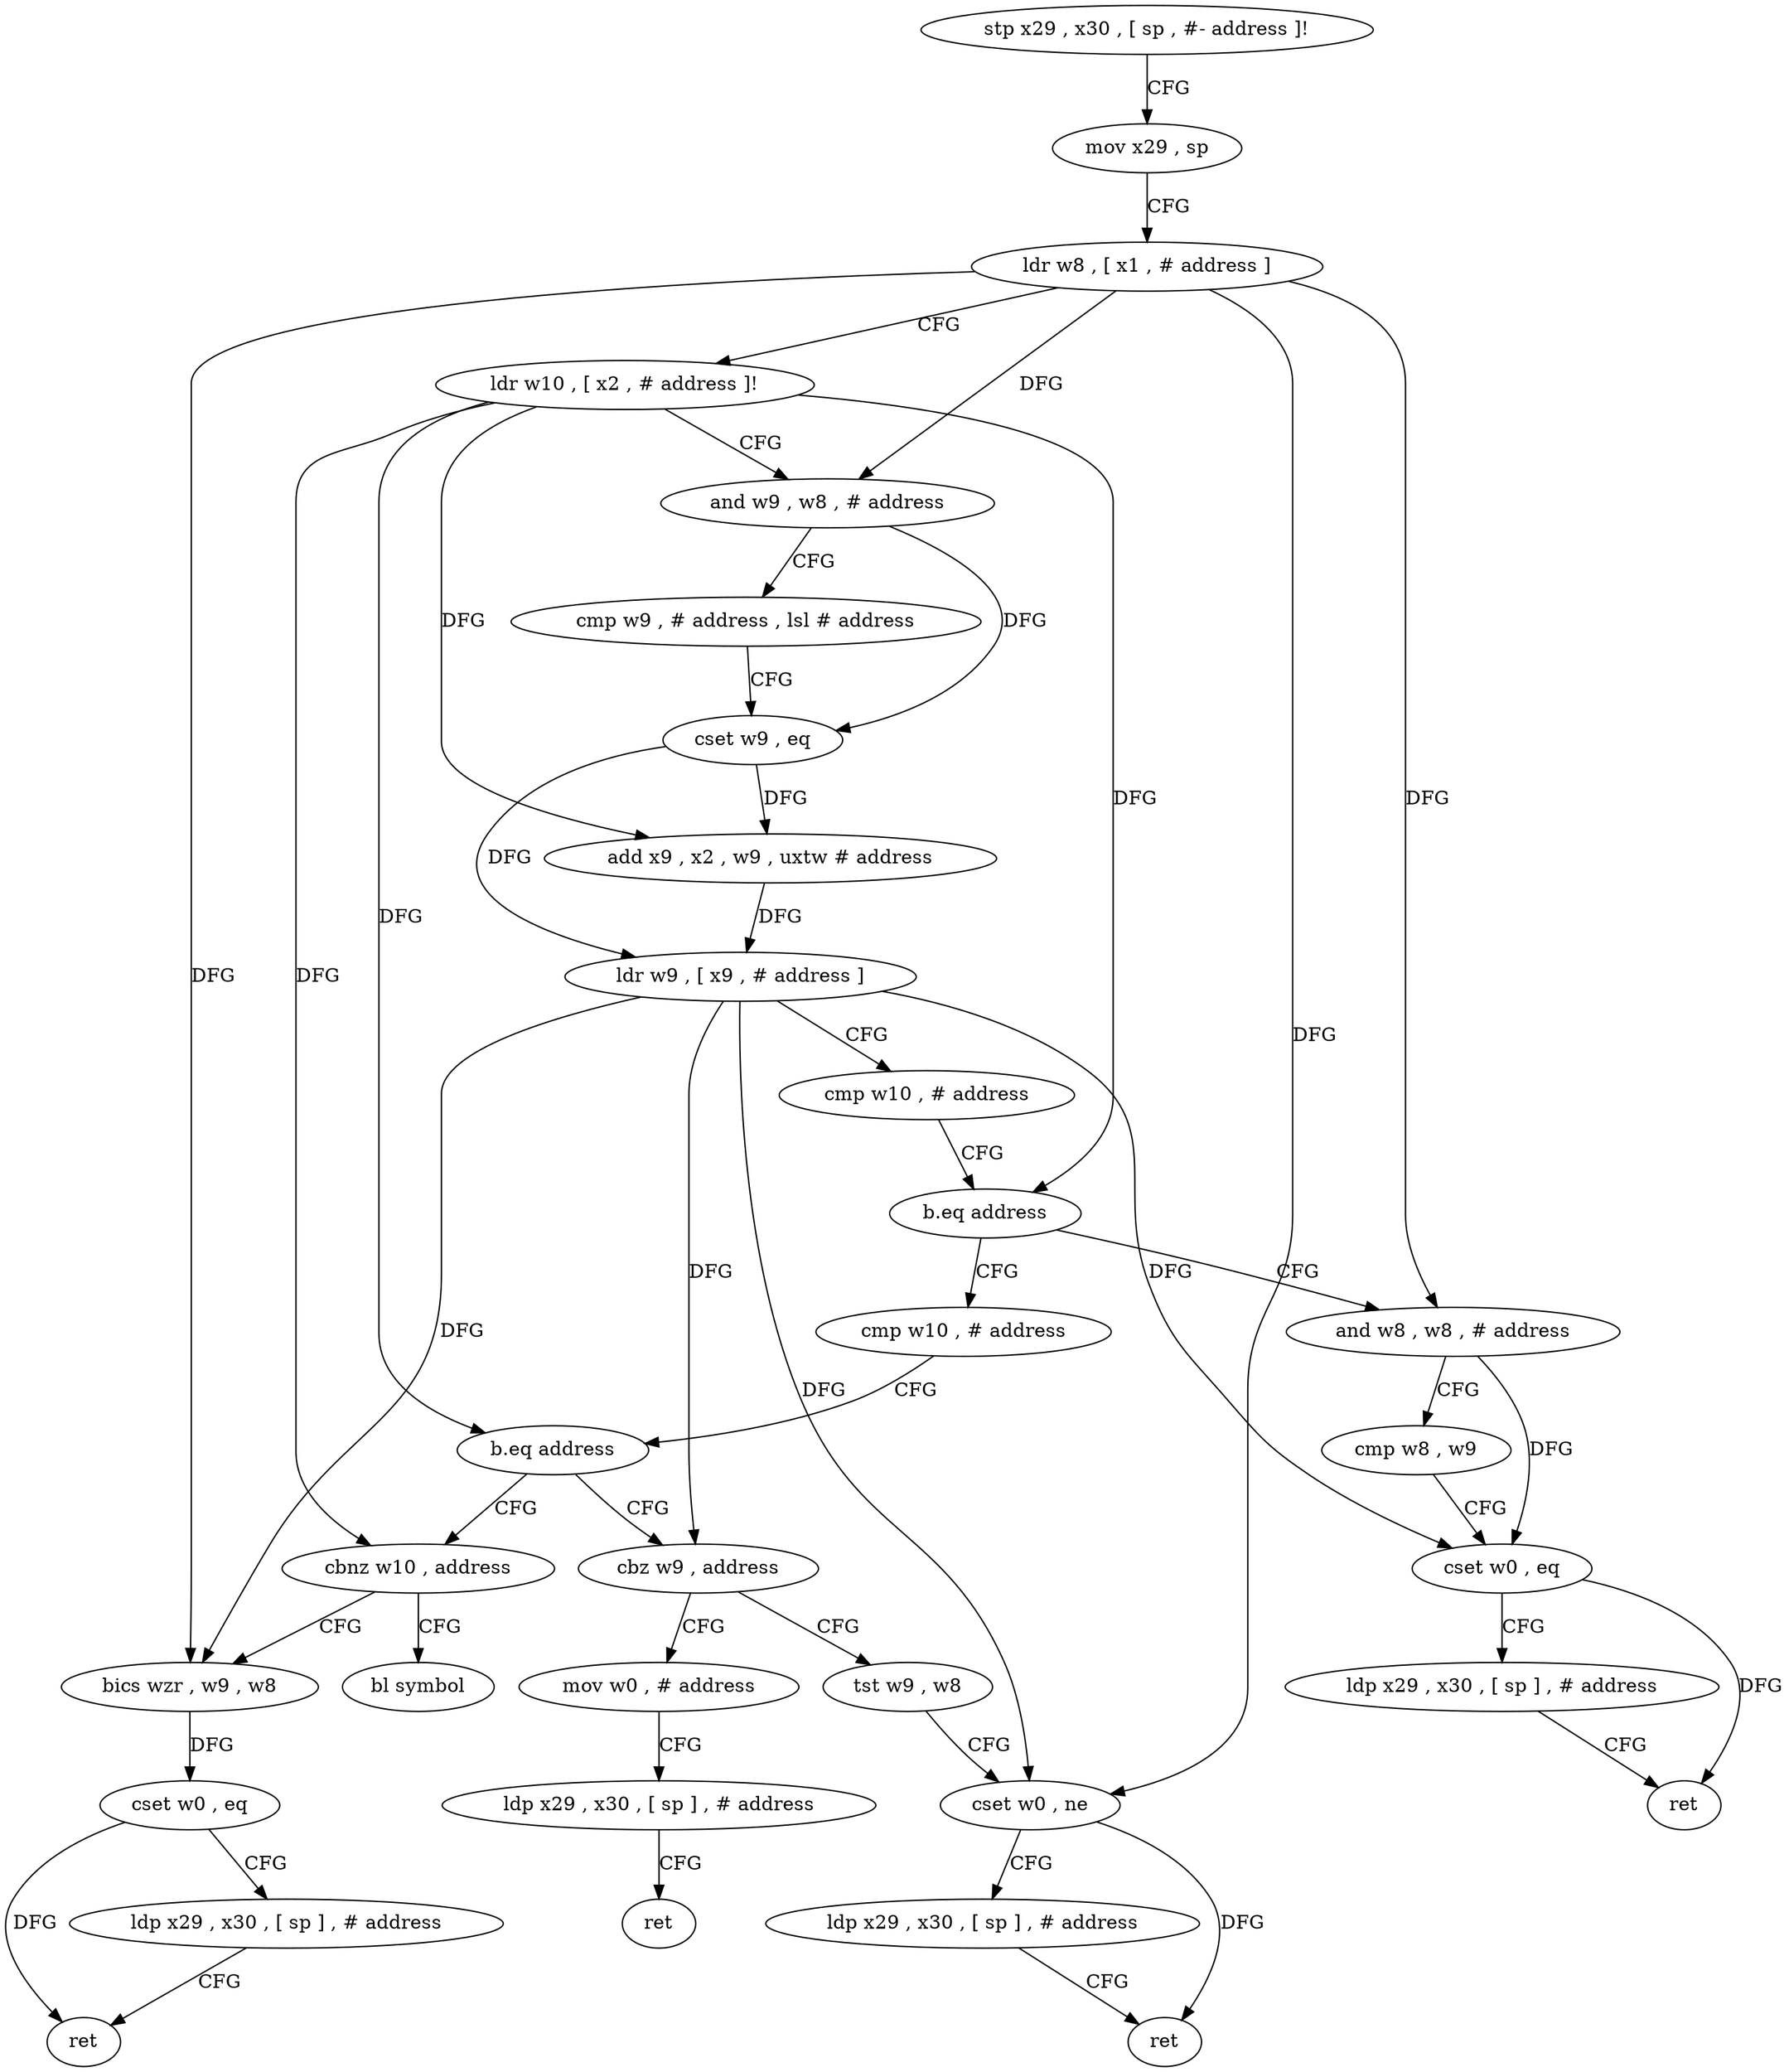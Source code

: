 digraph "func" {
"4215224" [label = "stp x29 , x30 , [ sp , #- address ]!" ]
"4215228" [label = "mov x29 , sp" ]
"4215232" [label = "ldr w8 , [ x1 , # address ]" ]
"4215236" [label = "ldr w10 , [ x2 , # address ]!" ]
"4215240" [label = "and w9 , w8 , # address" ]
"4215244" [label = "cmp w9 , # address , lsl # address" ]
"4215248" [label = "cset w9 , eq" ]
"4215252" [label = "add x9 , x2 , w9 , uxtw # address" ]
"4215256" [label = "ldr w9 , [ x9 , # address ]" ]
"4215260" [label = "cmp w10 , # address" ]
"4215264" [label = "b.eq address" ]
"4215316" [label = "and w8 , w8 , # address" ]
"4215268" [label = "cmp w10 , # address" ]
"4215320" [label = "cmp w8 , w9" ]
"4215324" [label = "cset w0 , eq" ]
"4215328" [label = "ldp x29 , x30 , [ sp ] , # address" ]
"4215332" [label = "ret" ]
"4215272" [label = "b.eq address" ]
"4215296" [label = "cbz w9 , address" ]
"4215276" [label = "cbnz w10 , address" ]
"4215336" [label = "mov w0 , # address" ]
"4215300" [label = "tst w9 , w8" ]
"4215348" [label = "bl symbol" ]
"4215280" [label = "bics wzr , w9 , w8" ]
"4215340" [label = "ldp x29 , x30 , [ sp ] , # address" ]
"4215344" [label = "ret" ]
"4215304" [label = "cset w0 , ne" ]
"4215308" [label = "ldp x29 , x30 , [ sp ] , # address" ]
"4215312" [label = "ret" ]
"4215284" [label = "cset w0 , eq" ]
"4215288" [label = "ldp x29 , x30 , [ sp ] , # address" ]
"4215292" [label = "ret" ]
"4215224" -> "4215228" [ label = "CFG" ]
"4215228" -> "4215232" [ label = "CFG" ]
"4215232" -> "4215236" [ label = "CFG" ]
"4215232" -> "4215240" [ label = "DFG" ]
"4215232" -> "4215316" [ label = "DFG" ]
"4215232" -> "4215304" [ label = "DFG" ]
"4215232" -> "4215280" [ label = "DFG" ]
"4215236" -> "4215240" [ label = "CFG" ]
"4215236" -> "4215252" [ label = "DFG" ]
"4215236" -> "4215264" [ label = "DFG" ]
"4215236" -> "4215272" [ label = "DFG" ]
"4215236" -> "4215276" [ label = "DFG" ]
"4215240" -> "4215244" [ label = "CFG" ]
"4215240" -> "4215248" [ label = "DFG" ]
"4215244" -> "4215248" [ label = "CFG" ]
"4215248" -> "4215252" [ label = "DFG" ]
"4215248" -> "4215256" [ label = "DFG" ]
"4215252" -> "4215256" [ label = "DFG" ]
"4215256" -> "4215260" [ label = "CFG" ]
"4215256" -> "4215324" [ label = "DFG" ]
"4215256" -> "4215296" [ label = "DFG" ]
"4215256" -> "4215304" [ label = "DFG" ]
"4215256" -> "4215280" [ label = "DFG" ]
"4215260" -> "4215264" [ label = "CFG" ]
"4215264" -> "4215316" [ label = "CFG" ]
"4215264" -> "4215268" [ label = "CFG" ]
"4215316" -> "4215320" [ label = "CFG" ]
"4215316" -> "4215324" [ label = "DFG" ]
"4215268" -> "4215272" [ label = "CFG" ]
"4215320" -> "4215324" [ label = "CFG" ]
"4215324" -> "4215328" [ label = "CFG" ]
"4215324" -> "4215332" [ label = "DFG" ]
"4215328" -> "4215332" [ label = "CFG" ]
"4215272" -> "4215296" [ label = "CFG" ]
"4215272" -> "4215276" [ label = "CFG" ]
"4215296" -> "4215336" [ label = "CFG" ]
"4215296" -> "4215300" [ label = "CFG" ]
"4215276" -> "4215348" [ label = "CFG" ]
"4215276" -> "4215280" [ label = "CFG" ]
"4215336" -> "4215340" [ label = "CFG" ]
"4215300" -> "4215304" [ label = "CFG" ]
"4215280" -> "4215284" [ label = "DFG" ]
"4215340" -> "4215344" [ label = "CFG" ]
"4215304" -> "4215308" [ label = "CFG" ]
"4215304" -> "4215312" [ label = "DFG" ]
"4215308" -> "4215312" [ label = "CFG" ]
"4215284" -> "4215288" [ label = "CFG" ]
"4215284" -> "4215292" [ label = "DFG" ]
"4215288" -> "4215292" [ label = "CFG" ]
}
